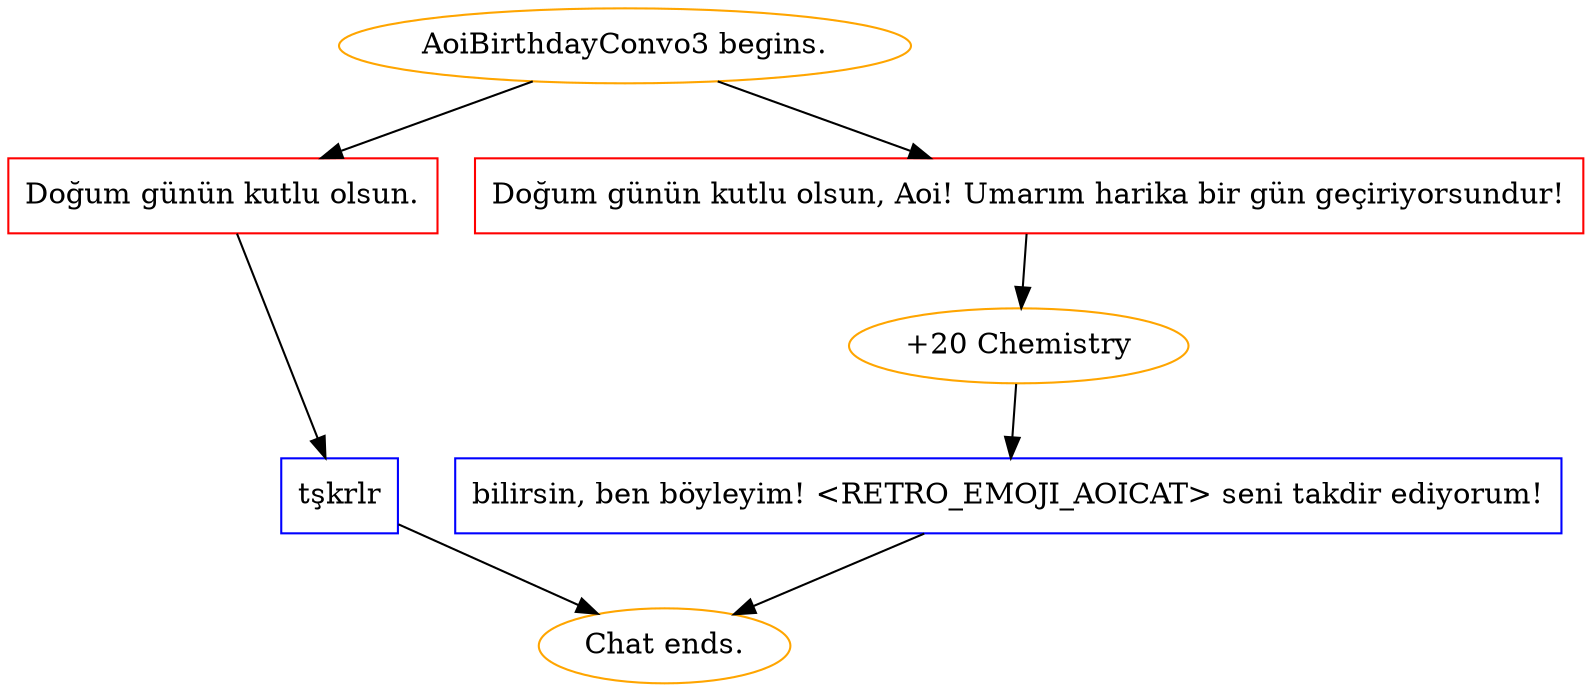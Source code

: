 digraph {
	"AoiBirthdayConvo3 begins." [color=orange];
		"AoiBirthdayConvo3 begins." -> j3926014117;
		"AoiBirthdayConvo3 begins." -> j2078882984;
	j3926014117 [label="Doğum günün kutlu olsun.",shape=box,color=red];
		j3926014117 -> j2615130619;
	j2078882984 [label="Doğum günün kutlu olsun, Aoi! Umarım harika bir gün geçiriyorsundur!",shape=box,color=red];
		j2078882984 -> j396765551;
	j2615130619 [label="tşkrlr",shape=box,color=blue];
		j2615130619 -> "Chat ends.";
	j396765551 [label="+20 Chemistry",color=orange];
		j396765551 -> j1916042655;
	"Chat ends." [color=orange];
	j1916042655 [label="bilirsin, ben böyleyim! <RETRO_EMOJI_AOICAT> seni takdir ediyorum!",shape=box,color=blue];
		j1916042655 -> "Chat ends.";
}